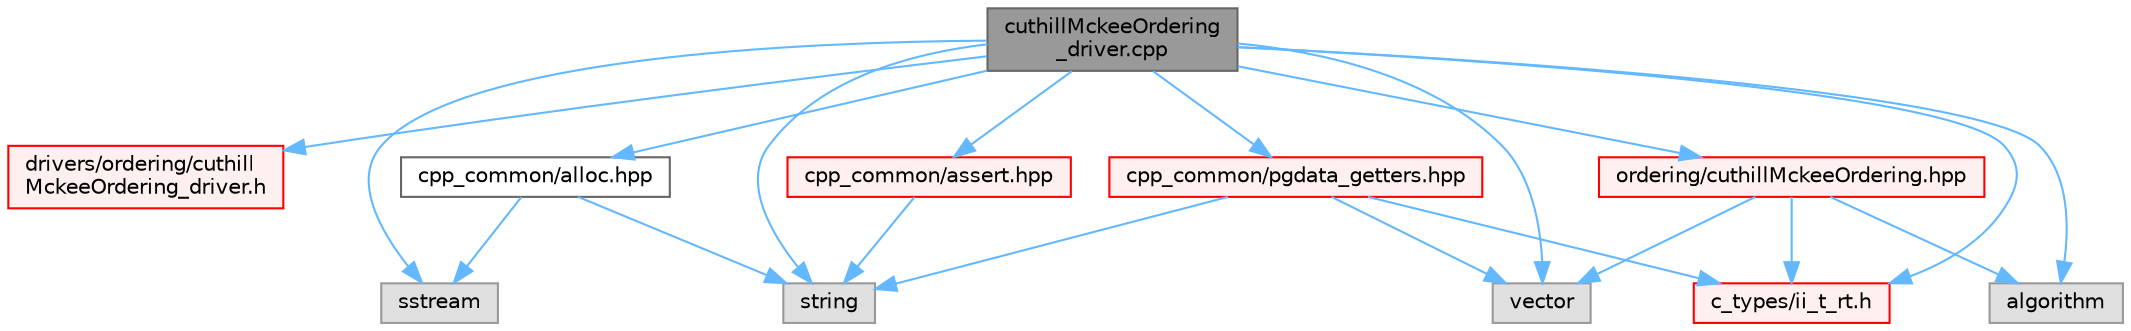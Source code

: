 digraph "cuthillMckeeOrdering_driver.cpp"
{
 // LATEX_PDF_SIZE
  bgcolor="transparent";
  edge [fontname=Helvetica,fontsize=10,labelfontname=Helvetica,labelfontsize=10];
  node [fontname=Helvetica,fontsize=10,shape=box,height=0.2,width=0.4];
  Node1 [id="Node000001",label="cuthillMckeeOrdering\l_driver.cpp",height=0.2,width=0.4,color="gray40", fillcolor="grey60", style="filled", fontcolor="black",tooltip="Handles actual calling of function in the cuthillMckeeOrdering.hpp file."];
  Node1 -> Node2 [id="edge1_Node000001_Node000002",color="steelblue1",style="solid",tooltip=" "];
  Node2 [id="Node000002",label="drivers/ordering/cuthill\lMckeeOrdering_driver.h",height=0.2,width=0.4,color="red", fillcolor="#FFF0F0", style="filled",URL="$cuthillMckeeOrdering__driver_8h.html",tooltip=" "];
  Node1 -> Node5 [id="edge2_Node000001_Node000005",color="steelblue1",style="solid",tooltip=" "];
  Node5 [id="Node000005",label="sstream",height=0.2,width=0.4,color="grey60", fillcolor="#E0E0E0", style="filled",tooltip=" "];
  Node1 -> Node6 [id="edge3_Node000001_Node000006",color="steelblue1",style="solid",tooltip=" "];
  Node6 [id="Node000006",label="vector",height=0.2,width=0.4,color="grey60", fillcolor="#E0E0E0", style="filled",tooltip=" "];
  Node1 -> Node7 [id="edge4_Node000001_Node000007",color="steelblue1",style="solid",tooltip=" "];
  Node7 [id="Node000007",label="algorithm",height=0.2,width=0.4,color="grey60", fillcolor="#E0E0E0", style="filled",tooltip=" "];
  Node1 -> Node8 [id="edge5_Node000001_Node000008",color="steelblue1",style="solid",tooltip=" "];
  Node8 [id="Node000008",label="string",height=0.2,width=0.4,color="grey60", fillcolor="#E0E0E0", style="filled",tooltip=" "];
  Node1 -> Node9 [id="edge6_Node000001_Node000009",color="steelblue1",style="solid",tooltip=" "];
  Node9 [id="Node000009",label="cpp_common/pgdata_getters.hpp",height=0.2,width=0.4,color="red", fillcolor="#FFF0F0", style="filled",URL="$pgdata__getters_8hpp.html",tooltip=" "];
  Node9 -> Node8 [id="edge7_Node000009_Node000008",color="steelblue1",style="solid",tooltip=" "];
  Node9 -> Node6 [id="edge8_Node000009_Node000006",color="steelblue1",style="solid",tooltip=" "];
  Node9 -> Node14 [id="edge9_Node000009_Node000014",color="steelblue1",style="solid",tooltip=" "];
  Node14 [id="Node000014",label="c_types/ii_t_rt.h",height=0.2,width=0.4,color="red", fillcolor="#FFF0F0", style="filled",URL="$ii__t__rt_8h.html",tooltip=" "];
  Node1 -> Node27 [id="edge10_Node000001_Node000027",color="steelblue1",style="solid",tooltip=" "];
  Node27 [id="Node000027",label="cpp_common/alloc.hpp",height=0.2,width=0.4,color="grey40", fillcolor="white", style="filled",URL="$alloc_8hpp.html",tooltip=" "];
  Node27 -> Node8 [id="edge11_Node000027_Node000008",color="steelblue1",style="solid",tooltip=" "];
  Node27 -> Node5 [id="edge12_Node000027_Node000005",color="steelblue1",style="solid",tooltip=" "];
  Node1 -> Node28 [id="edge13_Node000001_Node000028",color="steelblue1",style="solid",tooltip=" "];
  Node28 [id="Node000028",label="cpp_common/assert.hpp",height=0.2,width=0.4,color="red", fillcolor="#FFF0F0", style="filled",URL="$assert_8hpp.html",tooltip="Assertions Handling."];
  Node28 -> Node8 [id="edge14_Node000028_Node000008",color="steelblue1",style="solid",tooltip=" "];
  Node1 -> Node14 [id="edge15_Node000001_Node000014",color="steelblue1",style="solid",tooltip=" "];
  Node1 -> Node30 [id="edge16_Node000001_Node000030",color="steelblue1",style="solid",tooltip=" "];
  Node30 [id="Node000030",label="ordering/cuthillMckeeOrdering.hpp",height=0.2,width=0.4,color="red", fillcolor="#FFF0F0", style="filled",URL="$cuthillMckeeOrdering_8hpp.html",tooltip="The main file which calls the respective boost function."];
  Node30 -> Node7 [id="edge17_Node000030_Node000007",color="steelblue1",style="solid",tooltip=" "];
  Node30 -> Node6 [id="edge18_Node000030_Node000006",color="steelblue1",style="solid",tooltip=" "];
  Node30 -> Node14 [id="edge19_Node000030_Node000014",color="steelblue1",style="solid",tooltip=" "];
}
